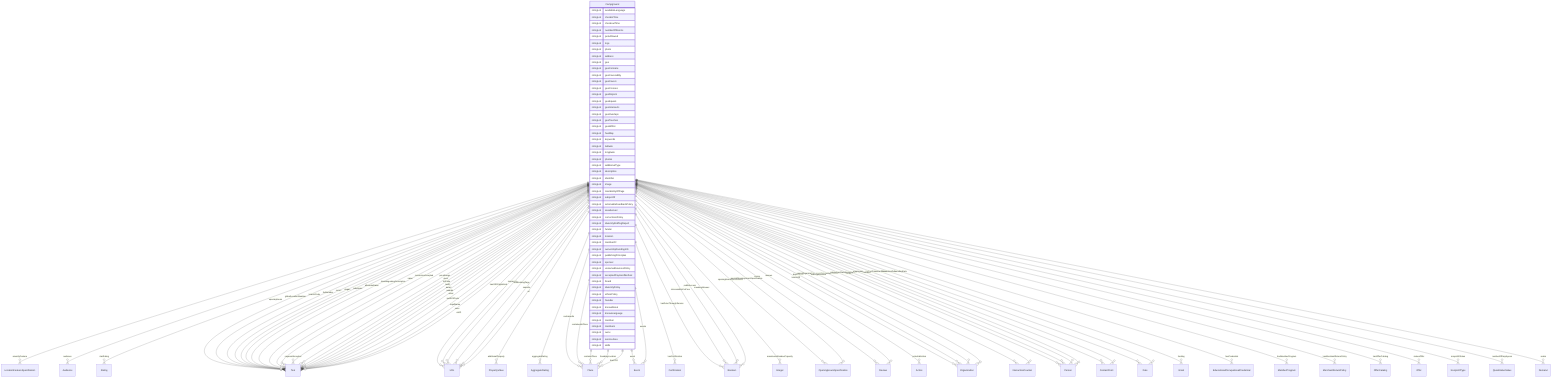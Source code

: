 erDiagram
Campground {
    stringList availableLanguage  
    stringList checkinTime  
    stringList checkoutTime  
    stringList numberOfRooms  
    stringList petsAllowed  
    stringList logo  
    stringList photo  
    stringList address  
    stringList geo  
    stringList geoContains  
    stringList geoCoveredBy  
    stringList geoCovers  
    stringList geoCrosses  
    stringList geoDisjoint  
    stringList geoEquals  
    stringList geoIntersects  
    stringList geoOverlaps  
    stringList geoTouches  
    stringList geoWithin  
    stringList hasMap  
    stringList keywords  
    stringList latitude  
    stringList longitude  
    stringList photos  
    stringList additionalType  
    stringList description  
    stringList identifier  
    stringList image  
    stringList mainEntityOfPage  
    stringList subjectOf  
    stringList actionableFeedbackPolicy  
    stringList areaServed  
    stringList correctionsPolicy  
    stringList diversityStaffingReport  
    stringList funder  
    stringList location  
    stringList memberOf  
    stringList ownershipFundingInfo  
    stringList publishingPrinciples  
    stringList sponsor  
    stringList unnamedSourcesPolicy  
    stringList acceptedPaymentMethod  
    stringList brand  
    stringList diversityPolicy  
    stringList ethicsPolicy  
    stringList founder  
    stringList knowsAbout  
    stringList knowsLanguage  
    stringList member  
    stringList members  
    stringList owns  
    stringList serviceArea  
    stringList skills  
}

Campground ||--}o LocationFeatureSpecification : "amenityFeature"
Campground ||--}o Audience : "audience"
Campground ||--}o Rating : "starRating"
Campground ||--}o Text : "openingHours"
Campground ||--}o Text : "globalLocationNumber"
Campground ||--}o URL : "hasGS1DigitalLink"
Campground ||--}o PropertyValue : "additionalProperty"
Campground ||--}o AggregateRating : "aggregateRating"
Campground ||--}o Text : "branchCode"
Campground ||--}o Place : "containedIn"
Campground ||--}o Place : "containedInPlace"
Campground ||--}o Place : "containsPlace"
Campground ||--}o Event : "event"
Campground ||--}o Event : "events"
Campground ||--}o Text : "faxNumber"
Campground ||--}o Certification : "hasCertification"
Campground ||--}o Boolean : "hasDriveThroughService"
Campground ||--}o Boolean : "isAccessibleForFree"
Campground ||--}o Text : "isicV4"
Campground ||--}o URL : "map"
Campground ||--}o URL : "maps"
Campground ||--}o Integer : "maximumAttendeeCapacity"
Campground ||--}o OpeningHoursSpecification : "openingHoursSpecification"
Campground ||--}o Boolean : "publicAccess"
Campground ||--}o Review : "review"
Campground ||--}o Review : "reviews"
Campground ||--}o Text : "slogan"
Campground ||--}o Boolean : "smokingAllowed"
Campground ||--}o OpeningHoursSpecification : "specialOpeningHoursSpecification"
Campground ||--}o Text : "telephone"
Campground ||--}o URL : "tourBookingPage"
Campground ||--}o Text : "alternateName"
Campground ||--}o Text : "disambiguatingDescription"
Campground ||--}o Text : "name"
Campground ||--}o URL : "sameAs"
Campground ||--}o Action : "potentialAction"
Campground ||--}o URL : "url"
Campground ||--}o Organization : "branchOf"
Campground ||--}o Text : "currenciesAccepted"
Campground ||--}o Text : "paymentAccepted"
Campground ||--}o Text : "priceRange"
Campground ||--}o Text : "duns"
Campground ||--}o Text : "leiCode"
Campground ||--}o Text : "taxID"
Campground ||--}o InteractionCounter : "agentInteractionStatistic"
Campground ||--}o Person : "alumni"
Campground ||--}o Text : "award"
Campground ||--}o Text : "awards"
Campground ||--}o ContactPoint : "contactPoint"
Campground ||--}o ContactPoint : "contactPoints"
Campground ||--}o Organization : "department"
Campground ||--}o Date : "dissolutionDate"
Campground ||--}o Text : "email"
Campground ||--}o Person : "employee"
Campground ||--}o Person : "employees"
Campground ||--}o Person : "founders"
Campground ||--}o Date : "foundingDate"
Campground ||--}o Place : "foundingLocation"
Campground ||--}o Grant : "funding"
Campground ||--}o EducationalOccupationalCredential : "hasCredential"
Campground ||--}o MemberProgram : "hasMemberProgram"
Campground ||--}o MerchantReturnPolicy : "hasMerchantReturnPolicy"
Campground ||--}o OfferCatalog : "hasOfferCatalog"
Campground ||--}o Place : "hasPOS"
Campground ||--}o InteractionCounter : "interactionStatistic"
Campground ||--}o Text : "iso6523Code"
Campground ||--}o Text : "legalName"
Campground ||--}o Offer : "makesOffer"
Campground ||--}o Text : "naics"
Campground ||--}o NonprofitType : "nonprofitStatus"
Campground ||--}o QuantitativeValue : "numberOfEmployees"
Campground ||--}o Organization : "parentOrganization"
Campground ||--}o Demand : "seeks"
Campground ||--}o Organization : "subOrganization"
Campground ||--}o Text : "vatID"